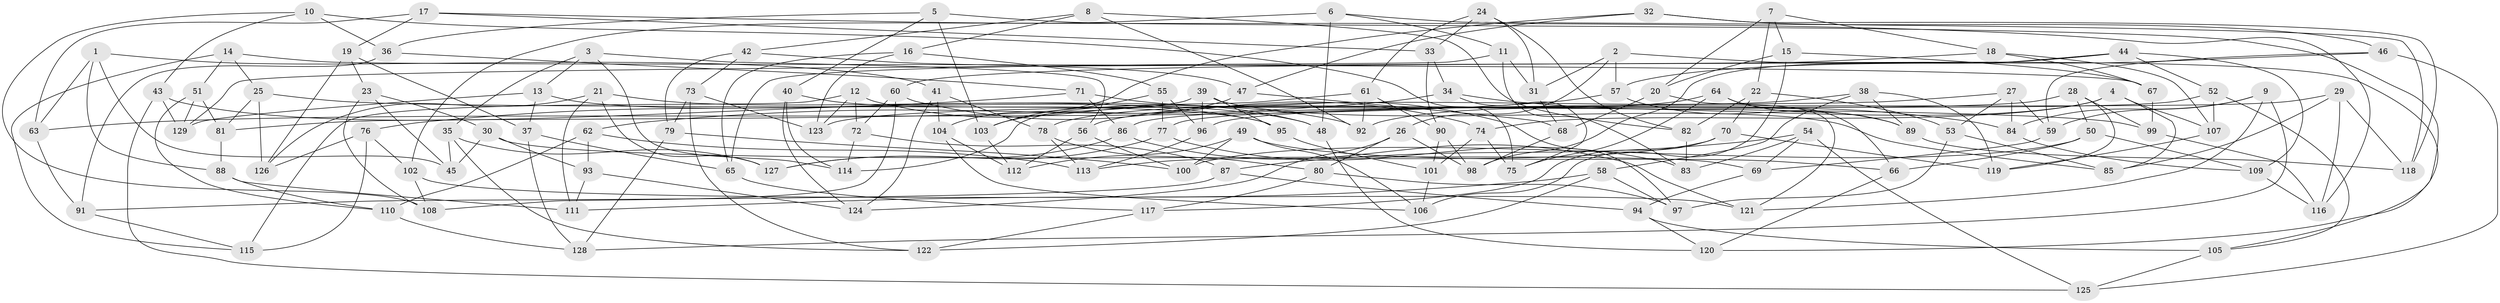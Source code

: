 // Generated by graph-tools (version 1.1) at 2025/11/02/27/25 16:11:43]
// undirected, 129 vertices, 258 edges
graph export_dot {
graph [start="1"]
  node [color=gray90,style=filled];
  1;
  2;
  3;
  4;
  5;
  6;
  7;
  8;
  9;
  10;
  11;
  12;
  13;
  14;
  15;
  16;
  17;
  18;
  19;
  20;
  21;
  22;
  23;
  24;
  25;
  26;
  27;
  28;
  29;
  30;
  31;
  32;
  33;
  34;
  35;
  36;
  37;
  38;
  39;
  40;
  41;
  42;
  43;
  44;
  45;
  46;
  47;
  48;
  49;
  50;
  51;
  52;
  53;
  54;
  55;
  56;
  57;
  58;
  59;
  60;
  61;
  62;
  63;
  64;
  65;
  66;
  67;
  68;
  69;
  70;
  71;
  72;
  73;
  74;
  75;
  76;
  77;
  78;
  79;
  80;
  81;
  82;
  83;
  84;
  85;
  86;
  87;
  88;
  89;
  90;
  91;
  92;
  93;
  94;
  95;
  96;
  97;
  98;
  99;
  100;
  101;
  102;
  103;
  104;
  105;
  106;
  107;
  108;
  109;
  110;
  111;
  112;
  113;
  114;
  115;
  116;
  117;
  118;
  119;
  120;
  121;
  122;
  123;
  124;
  125;
  126;
  127;
  128;
  129;
  1 -- 41;
  1 -- 45;
  1 -- 88;
  1 -- 63;
  2 -- 105;
  2 -- 57;
  2 -- 26;
  2 -- 31;
  3 -- 56;
  3 -- 13;
  3 -- 114;
  3 -- 35;
  4 -- 74;
  4 -- 92;
  4 -- 85;
  4 -- 107;
  5 -- 103;
  5 -- 120;
  5 -- 40;
  5 -- 36;
  6 -- 11;
  6 -- 102;
  6 -- 48;
  6 -- 118;
  7 -- 15;
  7 -- 22;
  7 -- 20;
  7 -- 18;
  8 -- 16;
  8 -- 82;
  8 -- 92;
  8 -- 42;
  9 -- 121;
  9 -- 84;
  9 -- 59;
  9 -- 128;
  10 -- 43;
  10 -- 75;
  10 -- 36;
  10 -- 108;
  11 -- 65;
  11 -- 83;
  11 -- 31;
  12 -- 123;
  12 -- 72;
  12 -- 48;
  12 -- 115;
  13 -- 37;
  13 -- 48;
  13 -- 129;
  14 -- 115;
  14 -- 51;
  14 -- 25;
  14 -- 67;
  15 -- 20;
  15 -- 67;
  15 -- 106;
  16 -- 55;
  16 -- 65;
  16 -- 123;
  17 -- 33;
  17 -- 63;
  17 -- 116;
  17 -- 19;
  18 -- 60;
  18 -- 67;
  18 -- 107;
  19 -- 37;
  19 -- 23;
  19 -- 126;
  20 -- 68;
  20 -- 121;
  21 -- 127;
  21 -- 92;
  21 -- 111;
  21 -- 126;
  22 -- 70;
  22 -- 82;
  22 -- 53;
  23 -- 30;
  23 -- 45;
  23 -- 108;
  24 -- 33;
  24 -- 31;
  24 -- 82;
  24 -- 61;
  25 -- 99;
  25 -- 126;
  25 -- 81;
  26 -- 80;
  26 -- 98;
  26 -- 124;
  27 -- 77;
  27 -- 53;
  27 -- 84;
  27 -- 59;
  28 -- 119;
  28 -- 50;
  28 -- 123;
  28 -- 99;
  29 -- 118;
  29 -- 116;
  29 -- 85;
  29 -- 96;
  30 -- 45;
  30 -- 69;
  30 -- 93;
  31 -- 68;
  32 -- 118;
  32 -- 47;
  32 -- 46;
  32 -- 104;
  33 -- 90;
  33 -- 34;
  34 -- 62;
  34 -- 84;
  34 -- 75;
  35 -- 127;
  35 -- 45;
  35 -- 122;
  36 -- 71;
  36 -- 91;
  37 -- 65;
  37 -- 128;
  38 -- 119;
  38 -- 89;
  38 -- 58;
  38 -- 56;
  39 -- 81;
  39 -- 96;
  39 -- 95;
  39 -- 85;
  40 -- 124;
  40 -- 114;
  40 -- 95;
  41 -- 78;
  41 -- 104;
  41 -- 124;
  42 -- 73;
  42 -- 79;
  42 -- 47;
  43 -- 95;
  43 -- 129;
  43 -- 125;
  44 -- 52;
  44 -- 129;
  44 -- 98;
  44 -- 109;
  46 -- 125;
  46 -- 57;
  46 -- 59;
  47 -- 103;
  47 -- 68;
  48 -- 120;
  49 -- 106;
  49 -- 112;
  49 -- 100;
  49 -- 66;
  50 -- 66;
  50 -- 109;
  50 -- 100;
  51 -- 129;
  51 -- 110;
  51 -- 81;
  52 -- 86;
  52 -- 107;
  52 -- 105;
  53 -- 85;
  53 -- 97;
  54 -- 87;
  54 -- 125;
  54 -- 69;
  54 -- 83;
  55 -- 96;
  55 -- 77;
  55 -- 103;
  56 -- 100;
  56 -- 112;
  57 -- 89;
  57 -- 63;
  58 -- 97;
  58 -- 122;
  58 -- 111;
  59 -- 69;
  60 -- 72;
  60 -- 74;
  60 -- 108;
  61 -- 92;
  61 -- 90;
  61 -- 114;
  62 -- 110;
  62 -- 113;
  62 -- 93;
  63 -- 91;
  64 -- 78;
  64 -- 89;
  64 -- 75;
  64 -- 66;
  65 -- 117;
  66 -- 120;
  67 -- 99;
  68 -- 98;
  69 -- 94;
  70 -- 113;
  70 -- 119;
  70 -- 117;
  71 -- 86;
  71 -- 76;
  71 -- 97;
  72 -- 87;
  72 -- 114;
  73 -- 79;
  73 -- 123;
  73 -- 122;
  74 -- 75;
  74 -- 101;
  76 -- 102;
  76 -- 115;
  76 -- 126;
  77 -- 127;
  77 -- 83;
  78 -- 113;
  78 -- 80;
  79 -- 128;
  79 -- 100;
  80 -- 117;
  80 -- 97;
  81 -- 88;
  82 -- 83;
  84 -- 109;
  86 -- 127;
  86 -- 121;
  87 -- 91;
  87 -- 94;
  88 -- 111;
  88 -- 110;
  89 -- 118;
  90 -- 98;
  90 -- 101;
  91 -- 115;
  93 -- 124;
  93 -- 111;
  94 -- 120;
  94 -- 105;
  95 -- 101;
  96 -- 113;
  99 -- 116;
  101 -- 106;
  102 -- 108;
  102 -- 121;
  103 -- 112;
  104 -- 112;
  104 -- 106;
  105 -- 125;
  107 -- 119;
  109 -- 116;
  110 -- 128;
  117 -- 122;
}
